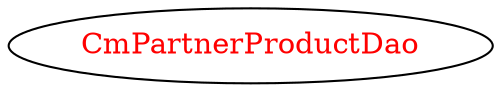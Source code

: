 digraph dependencyGraph {
 concentrate=true;
 ranksep="2.0";
 rankdir="LR"; 
 splines="ortho";
"CmPartnerProductDao" [fontcolor="red"];
}